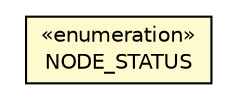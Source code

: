 #!/usr/local/bin/dot
#
# Class diagram 
# Generated by UMLGraph version R5_6-24-gf6e263 (http://www.umlgraph.org/)
#

digraph G {
	edge [fontname="Helvetica",fontsize=10,labelfontname="Helvetica",labelfontsize=10];
	node [fontname="Helvetica",fontsize=10,shape=plaintext];
	nodesep=0.25;
	ranksep=0.5;
	// com.orientechnologies.orient.server.distributed.ODistributedServerManager.NODE_STATUS
	c1572496 [label=<<table title="com.orientechnologies.orient.server.distributed.ODistributedServerManager.NODE_STATUS" border="0" cellborder="1" cellspacing="0" cellpadding="2" port="p" bgcolor="lemonChiffon" href="./ODistributedServerManager.NODE_STATUS.html">
		<tr><td><table border="0" cellspacing="0" cellpadding="1">
<tr><td align="center" balign="center"> &#171;enumeration&#187; </td></tr>
<tr><td align="center" balign="center"> NODE_STATUS </td></tr>
		</table></td></tr>
		</table>>, URL="./ODistributedServerManager.NODE_STATUS.html", fontname="Helvetica", fontcolor="black", fontsize=10.0];
}

